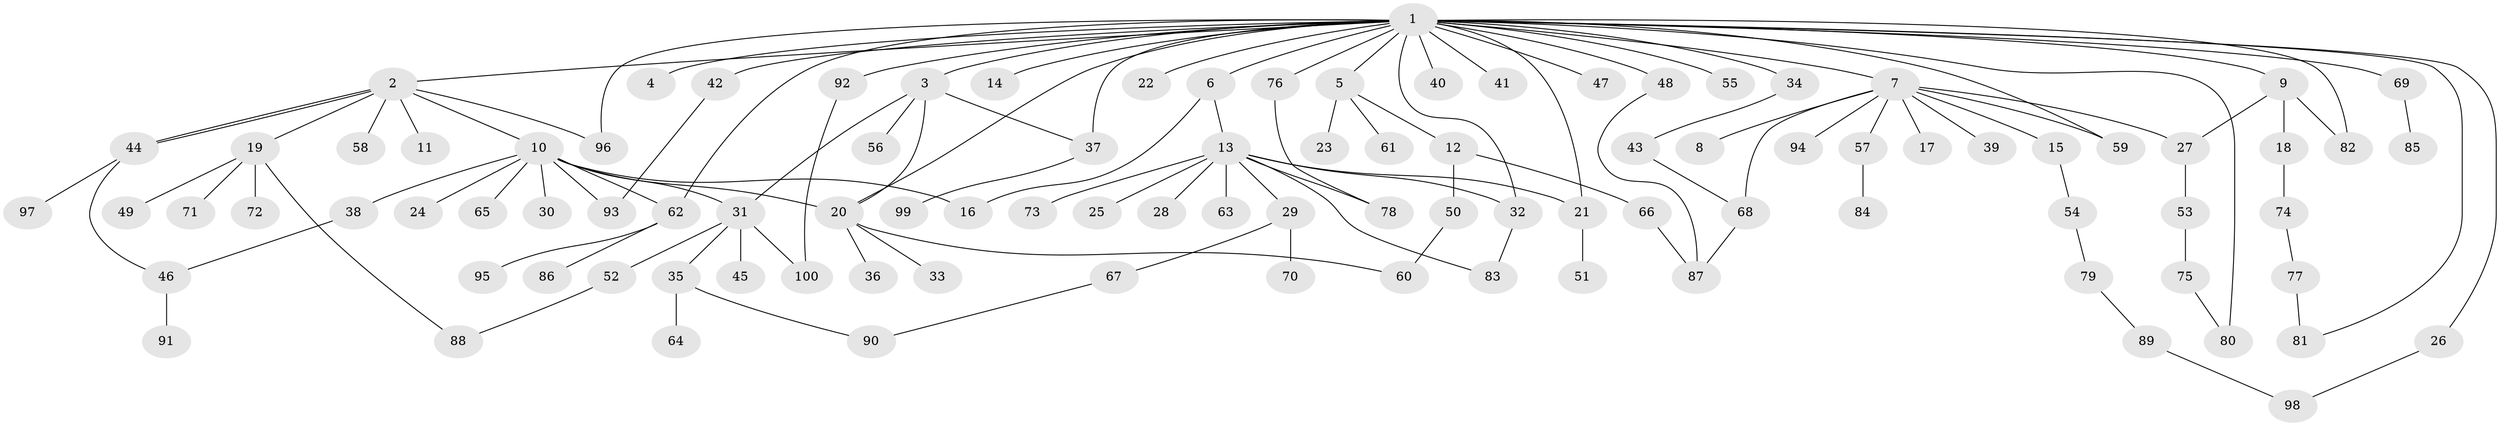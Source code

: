 // Generated by graph-tools (version 1.1) at 2025/11/02/21/25 10:11:08]
// undirected, 100 vertices, 126 edges
graph export_dot {
graph [start="1"]
  node [color=gray90,style=filled];
  1;
  2;
  3;
  4;
  5;
  6;
  7;
  8;
  9;
  10;
  11;
  12;
  13;
  14;
  15;
  16;
  17;
  18;
  19;
  20;
  21;
  22;
  23;
  24;
  25;
  26;
  27;
  28;
  29;
  30;
  31;
  32;
  33;
  34;
  35;
  36;
  37;
  38;
  39;
  40;
  41;
  42;
  43;
  44;
  45;
  46;
  47;
  48;
  49;
  50;
  51;
  52;
  53;
  54;
  55;
  56;
  57;
  58;
  59;
  60;
  61;
  62;
  63;
  64;
  65;
  66;
  67;
  68;
  69;
  70;
  71;
  72;
  73;
  74;
  75;
  76;
  77;
  78;
  79;
  80;
  81;
  82;
  83;
  84;
  85;
  86;
  87;
  88;
  89;
  90;
  91;
  92;
  93;
  94;
  95;
  96;
  97;
  98;
  99;
  100;
  1 -- 2;
  1 -- 3;
  1 -- 4;
  1 -- 5;
  1 -- 6;
  1 -- 7;
  1 -- 9;
  1 -- 14;
  1 -- 20;
  1 -- 21;
  1 -- 22;
  1 -- 26;
  1 -- 32;
  1 -- 34;
  1 -- 37;
  1 -- 40;
  1 -- 41;
  1 -- 42;
  1 -- 47;
  1 -- 48;
  1 -- 55;
  1 -- 59;
  1 -- 62;
  1 -- 69;
  1 -- 76;
  1 -- 80;
  1 -- 81;
  1 -- 82;
  1 -- 92;
  1 -- 96;
  2 -- 10;
  2 -- 11;
  2 -- 19;
  2 -- 44;
  2 -- 44;
  2 -- 58;
  2 -- 96;
  3 -- 20;
  3 -- 31;
  3 -- 37;
  3 -- 56;
  5 -- 12;
  5 -- 23;
  5 -- 61;
  6 -- 13;
  6 -- 16;
  7 -- 8;
  7 -- 15;
  7 -- 17;
  7 -- 27;
  7 -- 39;
  7 -- 57;
  7 -- 59;
  7 -- 68;
  7 -- 94;
  9 -- 18;
  9 -- 27;
  9 -- 82;
  10 -- 16;
  10 -- 20;
  10 -- 24;
  10 -- 30;
  10 -- 31;
  10 -- 38;
  10 -- 62;
  10 -- 65;
  10 -- 93;
  12 -- 50;
  12 -- 66;
  13 -- 21;
  13 -- 25;
  13 -- 28;
  13 -- 29;
  13 -- 32;
  13 -- 63;
  13 -- 73;
  13 -- 78;
  13 -- 83;
  15 -- 54;
  18 -- 74;
  19 -- 49;
  19 -- 71;
  19 -- 72;
  19 -- 88;
  20 -- 33;
  20 -- 36;
  20 -- 60;
  21 -- 51;
  26 -- 98;
  27 -- 53;
  29 -- 67;
  29 -- 70;
  31 -- 35;
  31 -- 45;
  31 -- 52;
  31 -- 100;
  32 -- 83;
  34 -- 43;
  35 -- 64;
  35 -- 90;
  37 -- 99;
  38 -- 46;
  42 -- 93;
  43 -- 68;
  44 -- 46;
  44 -- 97;
  46 -- 91;
  48 -- 87;
  50 -- 60;
  52 -- 88;
  53 -- 75;
  54 -- 79;
  57 -- 84;
  62 -- 86;
  62 -- 95;
  66 -- 87;
  67 -- 90;
  68 -- 87;
  69 -- 85;
  74 -- 77;
  75 -- 80;
  76 -- 78;
  77 -- 81;
  79 -- 89;
  89 -- 98;
  92 -- 100;
}
